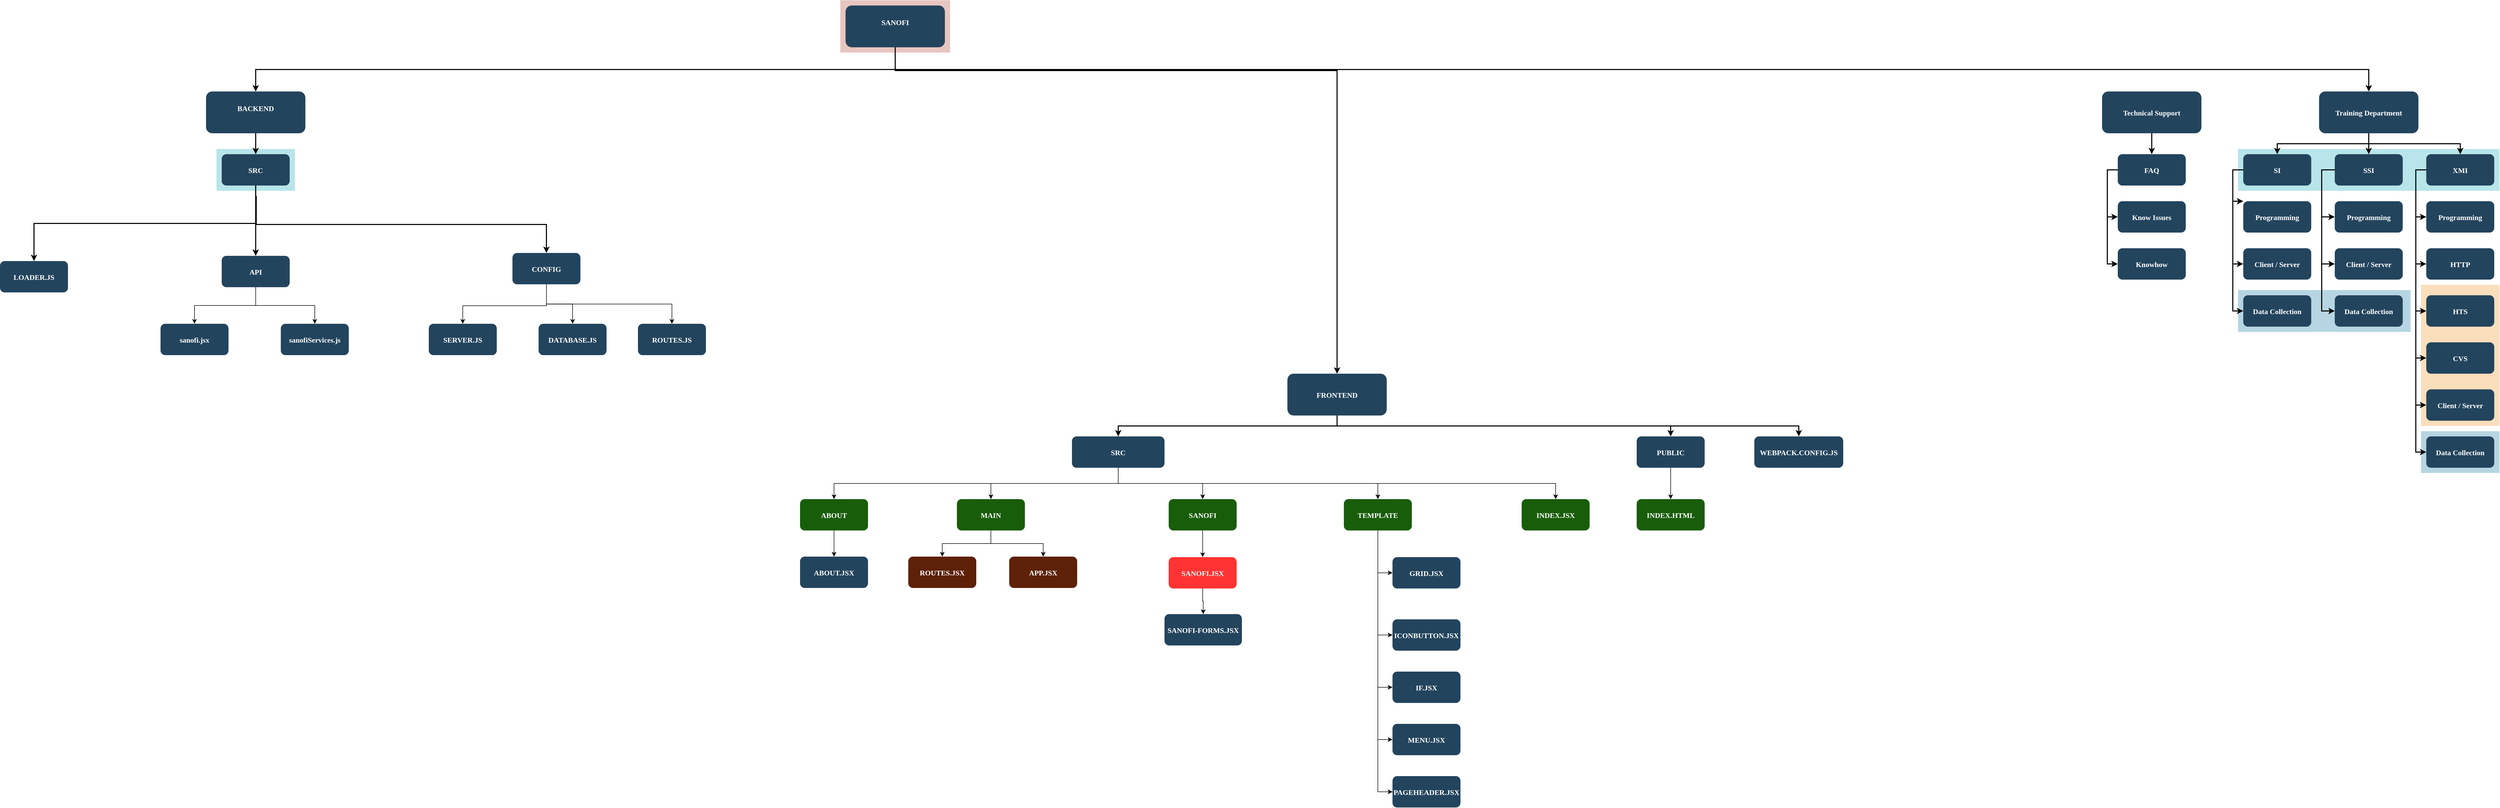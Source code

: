 <mxfile version="17.2.4"><diagram name="Page-1" id="2c0d36ab-eaac-3732-788b-9136903baeff"><mxGraphModel dx="6502.5" dy="2391" grid="1" gridSize="10" guides="1" tooltips="1" connect="1" arrows="1" fold="1" page="1" pageScale="1.5" pageWidth="1169" pageHeight="827" background="none" math="0" shadow="0"><root><mxCell id="0"/><mxCell id="1" parent="0"/><mxCell id="123" value="" style="fillColor=#AE4132;strokeColor=none;opacity=30;" parent="1" vertex="1"><mxGeometry x="747" y="175.5" width="210" height="100.0" as="geometry"/></mxCell><mxCell id="121" value="" style="fillColor=#F2931E;strokeColor=none;opacity=30;" parent="1" vertex="1"><mxGeometry x="3770" y="720" width="150" height="270" as="geometry"/></mxCell><mxCell id="116" value="" style="fillColor=#10739E;strokeColor=none;opacity=30;" parent="1" vertex="1"><mxGeometry x="3770" y="1000.0" width="150" height="80" as="geometry"/></mxCell><mxCell id="115" value="" style="fillColor=#10739E;strokeColor=none;opacity=30;" parent="1" vertex="1"><mxGeometry x="3420" y="730" width="330" height="80" as="geometry"/></mxCell><mxCell id="110" value="" style="fillColor=#12AAB5;strokeColor=none;opacity=30;" parent="1" vertex="1"><mxGeometry x="3420" y="460.0" width="500" height="80" as="geometry"/></mxCell><mxCell id="108" value="" style="fillColor=#12AAB5;strokeColor=none;opacity=30;" parent="1" vertex="1"><mxGeometry x="-446" y="460" width="150" height="80" as="geometry"/></mxCell><mxCell id="2" value="SANOFI&#10;" style="rounded=1;fillColor=#23445D;gradientColor=none;strokeColor=none;fontColor=#FFFFFF;fontStyle=1;fontFamily=Tahoma;fontSize=14" parent="1" vertex="1"><mxGeometry x="757" y="185.5" width="190" height="80" as="geometry"/></mxCell><mxCell id="4" value="Training Department" style="rounded=1;fillColor=#23445D;gradientColor=none;strokeColor=none;fontColor=#FFFFFF;fontStyle=1;fontFamily=Tahoma;fontSize=14" parent="1" vertex="1"><mxGeometry x="3575" y="350" width="190" height="80" as="geometry"/></mxCell><mxCell id="9" value="" style="edgeStyle=elbowEdgeStyle;elbow=vertical;strokeWidth=2;rounded=0" parent="1" source="2" target="4" edge="1"><mxGeometry x="337" y="215.5" width="100" height="100" as="geometry"><mxPoint x="337" y="315.5" as="sourcePoint"/><mxPoint x="437" y="215.5" as="targetPoint"/></mxGeometry></mxCell><mxCell id="10" value="Technical Support" style="rounded=1;fillColor=#23445D;gradientColor=none;strokeColor=none;fontColor=#FFFFFF;fontStyle=1;fontFamily=Tahoma;fontSize=14" parent="1" vertex="1"><mxGeometry x="3160" y="350" width="190" height="80" as="geometry"/></mxCell><mxCell id="12" value="FRONTEND" style="rounded=1;fillColor=#23445D;gradientColor=none;strokeColor=none;fontColor=#FFFFFF;fontStyle=1;fontFamily=Tahoma;fontSize=14" parent="1" vertex="1"><mxGeometry x="1602" y="890" width="190" height="80" as="geometry"/></mxCell><mxCell id="13" value="BACKEND&#10;    " style="rounded=1;fillColor=#23445D;gradientColor=none;strokeColor=none;fontColor=#FFFFFF;fontStyle=1;fontFamily=Tahoma;fontSize=14" parent="1" vertex="1"><mxGeometry x="-466" y="350" width="190" height="80" as="geometry"/></mxCell><mxCell id="14" value="SRC" style="rounded=1;fillColor=#23445D;gradientColor=none;strokeColor=none;fontColor=#FFFFFF;fontStyle=1;fontFamily=Tahoma;fontSize=14" parent="1" vertex="1"><mxGeometry x="-436" y="470" width="130" height="60" as="geometry"/></mxCell><mxCell id="yeuAKgjLrqh65nYf9CL6-150" style="edgeStyle=orthogonalEdgeStyle;rounded=0;orthogonalLoop=1;jettySize=auto;html=1;entryX=0.5;entryY=0;entryDx=0;entryDy=0;" edge="1" parent="1" source="25" target="34"><mxGeometry relative="1" as="geometry"><Array as="points"><mxPoint x="1279" y="1100"/><mxPoint x="1035" y="1100"/></Array></mxGeometry></mxCell><mxCell id="yeuAKgjLrqh65nYf9CL6-154" style="edgeStyle=orthogonalEdgeStyle;rounded=0;orthogonalLoop=1;jettySize=auto;html=1;exitX=0.5;exitY=1;exitDx=0;exitDy=0;" edge="1" parent="1" source="25" target="yeuAKgjLrqh65nYf9CL6-153"><mxGeometry relative="1" as="geometry"/></mxCell><mxCell id="yeuAKgjLrqh65nYf9CL6-158" style="edgeStyle=orthogonalEdgeStyle;rounded=0;orthogonalLoop=1;jettySize=auto;html=1;exitX=0.5;exitY=1;exitDx=0;exitDy=0;entryX=0.5;entryY=0;entryDx=0;entryDy=0;" edge="1" parent="1" source="25" target="yeuAKgjLrqh65nYf9CL6-155"><mxGeometry relative="1" as="geometry"/></mxCell><mxCell id="yeuAKgjLrqh65nYf9CL6-162" style="edgeStyle=orthogonalEdgeStyle;rounded=0;orthogonalLoop=1;jettySize=auto;html=1;exitX=0.5;exitY=1;exitDx=0;exitDy=0;entryX=0.5;entryY=0;entryDx=0;entryDy=0;" edge="1" parent="1" source="25" target="yeuAKgjLrqh65nYf9CL6-159"><mxGeometry relative="1" as="geometry"/></mxCell><mxCell id="yeuAKgjLrqh65nYf9CL6-166" style="edgeStyle=orthogonalEdgeStyle;rounded=0;orthogonalLoop=1;jettySize=auto;html=1;exitX=0.5;exitY=1;exitDx=0;exitDy=0;entryX=0.5;entryY=0;entryDx=0;entryDy=0;" edge="1" parent="1" source="25" target="yeuAKgjLrqh65nYf9CL6-163"><mxGeometry relative="1" as="geometry"/></mxCell><mxCell id="25" value="SRC" style="rounded=1;fillColor=#23445D;gradientColor=none;strokeColor=none;fontColor=#FFFFFF;fontStyle=1;fontFamily=Tahoma;fontSize=14" parent="1" vertex="1"><mxGeometry x="1190" y="1010" width="177" height="60" as="geometry"/></mxCell><mxCell id="yeuAKgjLrqh65nYf9CL6-173" style="edgeStyle=orthogonalEdgeStyle;rounded=0;orthogonalLoop=1;jettySize=auto;html=1;exitX=0.5;exitY=1;exitDx=0;exitDy=0;entryX=0.5;entryY=0;entryDx=0;entryDy=0;" edge="1" parent="1" source="29" target="30"><mxGeometry relative="1" as="geometry"/></mxCell><mxCell id="29" value="PUBLIC" style="rounded=1;fillColor=#23445D;gradientColor=none;strokeColor=none;fontColor=#FFFFFF;fontStyle=1;fontFamily=Tahoma;fontSize=14" parent="1" vertex="1"><mxGeometry x="2270" y="1010" width="130" height="60" as="geometry"/></mxCell><mxCell id="30" value="INDEX.HTML" style="rounded=1;fillColor=#185D0A;gradientColor=none;strokeColor=none;fontColor=#FFFFFF;fontStyle=1;fontFamily=Tahoma;fontSize=14" parent="1" vertex="1"><mxGeometry x="2270" y="1130" width="130" height="60" as="geometry"/></mxCell><mxCell id="33" value="WEBPACK.CONFIG.JS" style="rounded=1;fillColor=#23445D;gradientColor=none;strokeColor=none;fontColor=#FFFFFF;fontStyle=1;fontFamily=Tahoma;fontSize=14" parent="1" vertex="1"><mxGeometry x="2495" y="1010" width="170" height="60" as="geometry"/></mxCell><mxCell id="yeuAKgjLrqh65nYf9CL6-152" style="edgeStyle=orthogonalEdgeStyle;rounded=0;orthogonalLoop=1;jettySize=auto;html=1;exitX=0.5;exitY=1;exitDx=0;exitDy=0;entryX=0.5;entryY=0;entryDx=0;entryDy=0;" edge="1" parent="1" source="34" target="yeuAKgjLrqh65nYf9CL6-151"><mxGeometry relative="1" as="geometry"/></mxCell><mxCell id="yeuAKgjLrqh65nYf9CL6-168" style="edgeStyle=orthogonalEdgeStyle;rounded=0;orthogonalLoop=1;jettySize=auto;html=1;exitX=0.5;exitY=1;exitDx=0;exitDy=0;entryX=0.5;entryY=0;entryDx=0;entryDy=0;" edge="1" parent="1" source="34" target="yeuAKgjLrqh65nYf9CL6-167"><mxGeometry relative="1" as="geometry"/></mxCell><mxCell id="34" value="MAIN" style="rounded=1;fillColor=#185D0A;gradientColor=none;strokeColor=none;fontColor=#FFFFFF;fontStyle=1;fontFamily=Tahoma;fontSize=14" parent="1" vertex="1"><mxGeometry x="970" y="1130" width="130" height="60" as="geometry"/></mxCell><mxCell id="41" value="FAQ" style="rounded=1;fillColor=#23445D;gradientColor=none;strokeColor=none;fontColor=#FFFFFF;fontStyle=1;fontFamily=Tahoma;fontSize=14" parent="1" vertex="1"><mxGeometry x="3190" y="470" width="130" height="60" as="geometry"/></mxCell><mxCell id="42" value="Know Issues" style="rounded=1;fillColor=#23445D;gradientColor=none;strokeColor=none;fontColor=#FFFFFF;fontStyle=1;fontFamily=Tahoma;fontSize=14" parent="1" vertex="1"><mxGeometry x="3190" y="560" width="130" height="60" as="geometry"/></mxCell><mxCell id="43" value="Knowhow" style="rounded=1;fillColor=#23445D;gradientColor=none;strokeColor=none;fontColor=#FFFFFF;fontStyle=1;fontFamily=Tahoma;fontSize=14" parent="1" vertex="1"><mxGeometry x="3190" y="650" width="130" height="60" as="geometry"/></mxCell><mxCell id="44" value="SI" style="rounded=1;fillColor=#23445D;gradientColor=none;strokeColor=none;fontColor=#FFFFFF;fontStyle=1;fontFamily=Tahoma;fontSize=14" parent="1" vertex="1"><mxGeometry x="3430" y="470" width="130" height="60" as="geometry"/></mxCell><mxCell id="45" value="Programming" style="rounded=1;fillColor=#23445D;gradientColor=none;strokeColor=none;fontColor=#FFFFFF;fontStyle=1;fontFamily=Tahoma;fontSize=14" parent="1" vertex="1"><mxGeometry x="3430" y="560" width="130" height="60" as="geometry"/></mxCell><mxCell id="46" value="Client / Server" style="rounded=1;fillColor=#23445D;gradientColor=none;strokeColor=none;fontColor=#FFFFFF;fontStyle=1;fontFamily=Tahoma;fontSize=14" parent="1" vertex="1"><mxGeometry x="3430" y="650" width="130" height="60" as="geometry"/></mxCell><mxCell id="47" value="Data Collection" style="rounded=1;fillColor=#23445D;gradientColor=none;strokeColor=none;fontColor=#FFFFFF;fontStyle=1;fontFamily=Tahoma;fontSize=14" parent="1" vertex="1"><mxGeometry x="3430" y="740.0" width="130" height="60" as="geometry"/></mxCell><mxCell id="48" value="SSI" style="rounded=1;fillColor=#23445D;gradientColor=none;strokeColor=none;fontColor=#FFFFFF;fontStyle=1;fontFamily=Tahoma;fontSize=14" parent="1" vertex="1"><mxGeometry x="3605" y="470" width="130" height="60" as="geometry"/></mxCell><mxCell id="49" value="Programming" style="rounded=1;fillColor=#23445D;gradientColor=none;strokeColor=none;fontColor=#FFFFFF;fontStyle=1;fontFamily=Tahoma;fontSize=14" parent="1" vertex="1"><mxGeometry x="3605" y="560" width="130" height="60" as="geometry"/></mxCell><mxCell id="50" value="Client / Server" style="rounded=1;fillColor=#23445D;gradientColor=none;strokeColor=none;fontColor=#FFFFFF;fontStyle=1;fontFamily=Tahoma;fontSize=14" parent="1" vertex="1"><mxGeometry x="3605" y="650" width="130" height="60" as="geometry"/></mxCell><mxCell id="51" value="Data Collection" style="rounded=1;fillColor=#23445D;gradientColor=none;strokeColor=none;fontColor=#FFFFFF;fontStyle=1;fontFamily=Tahoma;fontSize=14" parent="1" vertex="1"><mxGeometry x="3605" y="740.0" width="130" height="60" as="geometry"/></mxCell><mxCell id="52" value="XMI" style="rounded=1;fillColor=#23445D;gradientColor=none;strokeColor=none;fontColor=#FFFFFF;fontStyle=1;fontFamily=Tahoma;fontSize=14" parent="1" vertex="1"><mxGeometry x="3780" y="470" width="130" height="60" as="geometry"/></mxCell><mxCell id="53" value="Programming" style="rounded=1;fillColor=#23445D;gradientColor=none;strokeColor=none;fontColor=#FFFFFF;fontStyle=1;fontFamily=Tahoma;fontSize=14" parent="1" vertex="1"><mxGeometry x="3780" y="560" width="130" height="60" as="geometry"/></mxCell><mxCell id="54" value="HTTP" style="rounded=1;fillColor=#23445D;gradientColor=none;strokeColor=none;fontColor=#FFFFFF;fontStyle=1;fontFamily=Tahoma;fontSize=14" parent="1" vertex="1"><mxGeometry x="3780" y="650" width="130" height="60" as="geometry"/></mxCell><mxCell id="55" value="HTS" style="rounded=1;fillColor=#23445D;gradientColor=none;strokeColor=none;fontColor=#FFFFFF;fontStyle=1;fontFamily=Tahoma;fontSize=14" parent="1" vertex="1"><mxGeometry x="3780" y="740.0" width="130" height="60" as="geometry"/></mxCell><mxCell id="56" value="CVS" style="rounded=1;fillColor=#23445D;gradientColor=none;strokeColor=none;fontColor=#FFFFFF;fontStyle=1;fontFamily=Tahoma;fontSize=14" parent="1" vertex="1"><mxGeometry x="3780" y="830.0" width="130" height="60" as="geometry"/></mxCell><mxCell id="57" value="Client / Server" style="rounded=1;fillColor=#23445D;gradientColor=none;strokeColor=none;fontColor=#FFFFFF;fontStyle=1;fontFamily=Tahoma;fontSize=14" parent="1" vertex="1"><mxGeometry x="3780" y="920.0" width="130" height="60" as="geometry"/></mxCell><mxCell id="58" value="Data Collection" style="rounded=1;fillColor=#23445D;gradientColor=none;strokeColor=none;fontColor=#FFFFFF;fontStyle=1;fontFamily=Tahoma;fontSize=14" parent="1" vertex="1"><mxGeometry x="3780" y="1010" width="130" height="60" as="geometry"/></mxCell><mxCell id="59" value="" style="edgeStyle=elbowEdgeStyle;elbow=vertical;strokeWidth=2;rounded=0" parent="1" source="2" target="12" edge="1"><mxGeometry x="347" y="225.5" width="100" height="100" as="geometry"><mxPoint x="862.0" y="275.5" as="sourcePoint"/><mxPoint x="1467.0" y="345.5" as="targetPoint"/><Array as="points"><mxPoint x="1340" y="310"/></Array></mxGeometry></mxCell><mxCell id="61" value="" style="edgeStyle=elbowEdgeStyle;elbow=vertical;strokeWidth=2;rounded=0" parent="1" source="2" target="13" edge="1"><mxGeometry x="-23" y="135.5" width="100" height="100" as="geometry"><mxPoint x="-23" y="235.5" as="sourcePoint"/><mxPoint x="77" y="135.5" as="targetPoint"/></mxGeometry></mxCell><mxCell id="62" value="" style="edgeStyle=elbowEdgeStyle;elbow=vertical;strokeWidth=2;rounded=0" parent="1" source="13" target="14" edge="1"><mxGeometry x="-596" y="150" width="100" height="100" as="geometry"><mxPoint x="-596" y="250" as="sourcePoint"/><mxPoint x="-496" y="150" as="targetPoint"/></mxGeometry></mxCell><mxCell id="82" value="" style="edgeStyle=elbowEdgeStyle;elbow=horizontal;strokeWidth=2;rounded=0" parent="1" source="41" target="42" edge="1"><mxGeometry x="2190" y="150" width="100" height="100" as="geometry"><mxPoint x="2190" y="250" as="sourcePoint"/><mxPoint x="2290" y="150" as="targetPoint"/><Array as="points"><mxPoint x="3170" y="550"/></Array></mxGeometry></mxCell><mxCell id="83" value="" style="edgeStyle=elbowEdgeStyle;elbow=horizontal;strokeWidth=2;rounded=0" parent="1" source="41" target="43" edge="1"><mxGeometry x="2190" y="150" width="100" height="100" as="geometry"><mxPoint x="2190" y="250" as="sourcePoint"/><mxPoint x="2290" y="150" as="targetPoint"/><Array as="points"><mxPoint x="3170" y="600"/></Array></mxGeometry></mxCell><mxCell id="84" value="" style="edgeStyle=elbowEdgeStyle;elbow=horizontal;strokeWidth=2;rounded=0" parent="1" source="44" target="45" edge="1"><mxGeometry x="2190" y="150" width="100" height="100" as="geometry"><mxPoint x="2190" y="250" as="sourcePoint"/><mxPoint x="2290" y="150" as="targetPoint"/><Array as="points"><mxPoint x="3410" y="560"/></Array></mxGeometry></mxCell><mxCell id="85" value="" style="edgeStyle=elbowEdgeStyle;elbow=horizontal;strokeWidth=2;rounded=0" parent="1" source="44" target="46" edge="1"><mxGeometry x="2190" y="150" width="100" height="100" as="geometry"><mxPoint x="2190" y="250" as="sourcePoint"/><mxPoint x="2290" y="150" as="targetPoint"/><Array as="points"><mxPoint x="3410" y="590"/></Array></mxGeometry></mxCell><mxCell id="86" value="" style="edgeStyle=elbowEdgeStyle;elbow=horizontal;strokeWidth=2;rounded=0" parent="1" source="44" target="47" edge="1"><mxGeometry x="2190" y="150" width="100" height="100" as="geometry"><mxPoint x="2190" y="250" as="sourcePoint"/><mxPoint x="2290" y="150" as="targetPoint"/><Array as="points"><mxPoint x="3410" y="640"/></Array></mxGeometry></mxCell><mxCell id="87" value="" style="edgeStyle=elbowEdgeStyle;elbow=horizontal;strokeWidth=2;rounded=0" parent="1" source="48" target="49" edge="1"><mxGeometry x="2190" y="150" width="100" height="100" as="geometry"><mxPoint x="2190" y="250" as="sourcePoint"/><mxPoint x="2290" y="150" as="targetPoint"/><Array as="points"><mxPoint x="3580" y="550"/></Array></mxGeometry></mxCell><mxCell id="88" value="" style="edgeStyle=elbowEdgeStyle;elbow=horizontal;strokeWidth=2;rounded=0" parent="1" source="48" target="50" edge="1"><mxGeometry x="2190" y="150" width="100" height="100" as="geometry"><mxPoint x="2190" y="250" as="sourcePoint"/><mxPoint x="2290" y="150" as="targetPoint"/><Array as="points"><mxPoint x="3580" y="610"/></Array></mxGeometry></mxCell><mxCell id="89" value="" style="edgeStyle=elbowEdgeStyle;elbow=horizontal;strokeWidth=2;rounded=0" parent="1" source="48" target="51" edge="1"><mxGeometry x="2190" y="150" width="100" height="100" as="geometry"><mxPoint x="2190" y="250" as="sourcePoint"/><mxPoint x="2290" y="150" as="targetPoint"/><Array as="points"><mxPoint x="3580" y="640"/></Array></mxGeometry></mxCell><mxCell id="90" value="" style="edgeStyle=elbowEdgeStyle;elbow=horizontal;strokeWidth=2;rounded=0" parent="1" source="52" target="53" edge="1"><mxGeometry x="2190" y="150" width="100" height="100" as="geometry"><mxPoint x="2190" y="250" as="sourcePoint"/><mxPoint x="2290" y="150" as="targetPoint"/><Array as="points"><mxPoint x="3760" y="550"/></Array></mxGeometry></mxCell><mxCell id="91" value="" style="edgeStyle=elbowEdgeStyle;elbow=horizontal;strokeWidth=2;rounded=0" parent="1" source="52" target="54" edge="1"><mxGeometry x="2190" y="150" width="100" height="100" as="geometry"><mxPoint x="2190" y="250" as="sourcePoint"/><mxPoint x="2290" y="150" as="targetPoint"/><Array as="points"><mxPoint x="3760" y="590"/></Array></mxGeometry></mxCell><mxCell id="92" value="" style="edgeStyle=elbowEdgeStyle;elbow=horizontal;strokeWidth=2;rounded=0" parent="1" source="52" target="55" edge="1"><mxGeometry x="2190" y="150" width="100" height="100" as="geometry"><mxPoint x="2190" y="250" as="sourcePoint"/><mxPoint x="2290" y="150" as="targetPoint"/><Array as="points"><mxPoint x="3760" y="640"/></Array></mxGeometry></mxCell><mxCell id="93" value="" style="edgeStyle=elbowEdgeStyle;elbow=horizontal;strokeWidth=2;rounded=0" parent="1" source="52" target="56" edge="1"><mxGeometry x="2190" y="150" width="100" height="100" as="geometry"><mxPoint x="2190" y="250" as="sourcePoint"/><mxPoint x="2290" y="150" as="targetPoint"/><Array as="points"><mxPoint x="3760" y="690"/></Array></mxGeometry></mxCell><mxCell id="94" value="" style="edgeStyle=elbowEdgeStyle;elbow=horizontal;strokeWidth=2;rounded=0" parent="1" source="52" target="57" edge="1"><mxGeometry x="2190" y="150" width="100" height="100" as="geometry"><mxPoint x="2190" y="250" as="sourcePoint"/><mxPoint x="2290" y="150" as="targetPoint"/><Array as="points"><mxPoint x="3760" y="740"/></Array></mxGeometry></mxCell><mxCell id="95" value="" style="edgeStyle=elbowEdgeStyle;elbow=horizontal;strokeWidth=2;rounded=0" parent="1" source="52" target="58" edge="1"><mxGeometry x="2190" y="150" width="100" height="100" as="geometry"><mxPoint x="2190" y="250" as="sourcePoint"/><mxPoint x="2290" y="150" as="targetPoint"/><Array as="points"><mxPoint x="3760" y="780"/></Array></mxGeometry></mxCell><mxCell id="100" value="" style="edgeStyle=elbowEdgeStyle;elbow=vertical;strokeWidth=2;rounded=0" parent="1" source="12" target="25" edge="1"><mxGeometry x="1017" y="690" width="100" height="100" as="geometry"><mxPoint x="1017" y="790" as="sourcePoint"/><mxPoint x="1117" y="690" as="targetPoint"/></mxGeometry></mxCell><mxCell id="101" value="" style="edgeStyle=elbowEdgeStyle;elbow=vertical;strokeWidth=2;rounded=0" parent="1" source="12" target="29" edge="1"><mxGeometry x="1017" y="690" width="100" height="100" as="geometry"><mxPoint x="1017" y="790" as="sourcePoint"/><mxPoint x="1117" y="690" as="targetPoint"/></mxGeometry></mxCell><mxCell id="102" value="" style="edgeStyle=elbowEdgeStyle;elbow=vertical;strokeWidth=2;rounded=0" parent="1" source="12" target="33" edge="1"><mxGeometry x="1017" y="690" width="100" height="100" as="geometry"><mxPoint x="1017" y="790" as="sourcePoint"/><mxPoint x="1117" y="690" as="targetPoint"/></mxGeometry></mxCell><mxCell id="103" value="" style="edgeStyle=elbowEdgeStyle;elbow=vertical;strokeWidth=2;rounded=0" parent="1" source="10" target="41" edge="1"><mxGeometry x="2190" y="150" width="100" height="100" as="geometry"><mxPoint x="2190" y="250" as="sourcePoint"/><mxPoint x="2290" y="150" as="targetPoint"/></mxGeometry></mxCell><mxCell id="104" value="" style="edgeStyle=elbowEdgeStyle;elbow=vertical;strokeWidth=2;rounded=0" parent="1" source="4" target="48" edge="1"><mxGeometry x="2190" y="150" width="100" height="100" as="geometry"><mxPoint x="2190" y="250" as="sourcePoint"/><mxPoint x="2290" y="150" as="targetPoint"/></mxGeometry></mxCell><mxCell id="105" value="" style="edgeStyle=elbowEdgeStyle;elbow=vertical;strokeWidth=2;rounded=0" parent="1" source="4" target="44" edge="1"><mxGeometry x="2190" y="150" width="100" height="100" as="geometry"><mxPoint x="2190" y="250" as="sourcePoint"/><mxPoint x="2290" y="150" as="targetPoint"/></mxGeometry></mxCell><mxCell id="106" value="" style="edgeStyle=elbowEdgeStyle;elbow=vertical;strokeWidth=2;rounded=0" parent="1" source="4" target="52" edge="1"><mxGeometry x="2190" y="150" width="100" height="100" as="geometry"><mxPoint x="2190" y="250" as="sourcePoint"/><mxPoint x="2290" y="150" as="targetPoint"/></mxGeometry></mxCell><mxCell id="107" value="" style="edgeStyle=elbowEdgeStyle;elbow=vertical;rounded=0;strokeWidth=2;entryX=0.5;entryY=0;entryDx=0;entryDy=0;" parent="1" source="14" target="yeuAKgjLrqh65nYf9CL6-129" edge="1"><mxGeometry x="-163" y="150" width="100" height="100" as="geometry"><mxPoint x="-163" y="250" as="sourcePoint"/><mxPoint x="-18" y="594.5" as="targetPoint"/></mxGeometry></mxCell><mxCell id="yeuAKgjLrqh65nYf9CL6-129" value="LOADER.JS" style="rounded=1;fillColor=#23445D;gradientColor=none;strokeColor=none;fontColor=#FFFFFF;fontStyle=1;fontFamily=Tahoma;fontSize=14" vertex="1" parent="1"><mxGeometry x="-860" y="674.5" width="130" height="60" as="geometry"/></mxCell><mxCell id="yeuAKgjLrqh65nYf9CL6-141" value="" style="edgeStyle=orthogonalEdgeStyle;rounded=0;orthogonalLoop=1;jettySize=auto;html=1;" edge="1" parent="1" source="yeuAKgjLrqh65nYf9CL6-131" target="yeuAKgjLrqh65nYf9CL6-134"><mxGeometry relative="1" as="geometry"/></mxCell><mxCell id="yeuAKgjLrqh65nYf9CL6-142" style="edgeStyle=orthogonalEdgeStyle;rounded=0;orthogonalLoop=1;jettySize=auto;html=1;entryX=0.5;entryY=0;entryDx=0;entryDy=0;" edge="1" parent="1" source="yeuAKgjLrqh65nYf9CL6-131" target="yeuAKgjLrqh65nYf9CL6-133"><mxGeometry relative="1" as="geometry"/></mxCell><mxCell id="yeuAKgjLrqh65nYf9CL6-131" value="API" style="rounded=1;fillColor=#23445D;gradientColor=none;strokeColor=none;fontColor=#FFFFFF;fontStyle=1;fontFamily=Tahoma;fontSize=14" vertex="1" parent="1"><mxGeometry x="-436" y="664.5" width="130" height="60" as="geometry"/></mxCell><mxCell id="yeuAKgjLrqh65nYf9CL6-145" style="edgeStyle=orthogonalEdgeStyle;rounded=0;orthogonalLoop=1;jettySize=auto;html=1;entryX=0.5;entryY=0;entryDx=0;entryDy=0;" edge="1" parent="1" source="yeuAKgjLrqh65nYf9CL6-132" target="yeuAKgjLrqh65nYf9CL6-144"><mxGeometry relative="1" as="geometry"><Array as="points"><mxPoint x="185" y="760"/><mxPoint x="25" y="760"/></Array></mxGeometry></mxCell><mxCell id="yeuAKgjLrqh65nYf9CL6-146" style="edgeStyle=orthogonalEdgeStyle;rounded=0;orthogonalLoop=1;jettySize=auto;html=1;exitX=0.5;exitY=1;exitDx=0;exitDy=0;entryX=0.5;entryY=0;entryDx=0;entryDy=0;" edge="1" parent="1" source="yeuAKgjLrqh65nYf9CL6-132" target="yeuAKgjLrqh65nYf9CL6-135"><mxGeometry relative="1" as="geometry"/></mxCell><mxCell id="yeuAKgjLrqh65nYf9CL6-148" style="edgeStyle=orthogonalEdgeStyle;rounded=0;orthogonalLoop=1;jettySize=auto;html=1;exitX=0.5;exitY=1;exitDx=0;exitDy=0;" edge="1" parent="1" source="yeuAKgjLrqh65nYf9CL6-132" target="yeuAKgjLrqh65nYf9CL6-147"><mxGeometry relative="1" as="geometry"/></mxCell><mxCell id="yeuAKgjLrqh65nYf9CL6-132" value="CONFIG" style="rounded=1;fillColor=#23445D;gradientColor=none;strokeColor=none;fontColor=#FFFFFF;fontStyle=1;fontFamily=Tahoma;fontSize=14" vertex="1" parent="1"><mxGeometry x="120" y="659" width="130" height="60" as="geometry"/></mxCell><mxCell id="yeuAKgjLrqh65nYf9CL6-133" value="sanofi.jsx" style="rounded=1;fillColor=#23445D;gradientColor=none;strokeColor=none;fontColor=#FFFFFF;fontStyle=1;fontFamily=Tahoma;fontSize=14" vertex="1" parent="1"><mxGeometry x="-553" y="794.5" width="130" height="60" as="geometry"/></mxCell><mxCell id="yeuAKgjLrqh65nYf9CL6-134" value="sanofiServices.js" style="rounded=1;fillColor=#23445D;gradientColor=none;strokeColor=none;fontColor=#FFFFFF;fontStyle=1;fontFamily=Tahoma;fontSize=14" vertex="1" parent="1"><mxGeometry x="-323" y="794.5" width="130" height="60" as="geometry"/></mxCell><mxCell id="yeuAKgjLrqh65nYf9CL6-135" value="DATABASE.JS" style="rounded=1;fillColor=#23445D;gradientColor=none;strokeColor=none;fontColor=#FFFFFF;fontStyle=1;fontFamily=Tahoma;fontSize=14" vertex="1" parent="1"><mxGeometry x="170" y="794.5" width="130" height="60" as="geometry"/></mxCell><mxCell id="yeuAKgjLrqh65nYf9CL6-138" value="" style="edgeStyle=elbowEdgeStyle;elbow=vertical;rounded=0;strokeWidth=2;entryX=0.5;entryY=0;entryDx=0;entryDy=0;exitX=0.5;exitY=1;exitDx=0;exitDy=0;" edge="1" parent="1" source="108" target="yeuAKgjLrqh65nYf9CL6-131"><mxGeometry x="-153" y="160" width="100" height="100" as="geometry"><mxPoint x="-8" y="540" as="sourcePoint"/><mxPoint x="-375" y="684.5" as="targetPoint"/></mxGeometry></mxCell><mxCell id="yeuAKgjLrqh65nYf9CL6-139" value="" style="edgeStyle=elbowEdgeStyle;elbow=vertical;rounded=0;strokeWidth=2;entryX=0.5;entryY=0;entryDx=0;entryDy=0;" edge="1" parent="1" target="yeuAKgjLrqh65nYf9CL6-132"><mxGeometry x="-143" y="170" width="100" height="100" as="geometry"><mxPoint x="-370" y="550" as="sourcePoint"/><mxPoint x="-8" y="680" as="targetPoint"/><Array as="points"><mxPoint x="190" y="604.5"/></Array></mxGeometry></mxCell><mxCell id="yeuAKgjLrqh65nYf9CL6-144" value="SERVER.JS" style="rounded=1;fillColor=#23445D;gradientColor=none;strokeColor=none;fontColor=#FFFFFF;fontStyle=1;fontFamily=Tahoma;fontSize=14" vertex="1" parent="1"><mxGeometry x="-40" y="794.5" width="130" height="60" as="geometry"/></mxCell><mxCell id="yeuAKgjLrqh65nYf9CL6-147" value="ROUTES.JS" style="rounded=1;fillColor=#23445D;gradientColor=none;strokeColor=none;fontColor=#FFFFFF;fontStyle=1;fontFamily=Tahoma;fontSize=14" vertex="1" parent="1"><mxGeometry x="360" y="794.5" width="130" height="60" as="geometry"/></mxCell><mxCell id="yeuAKgjLrqh65nYf9CL6-151" value="APP.JSX" style="rounded=1;fillColor=#5D2107;gradientColor=none;strokeColor=none;fontColor=#FFFFFF;fontStyle=1;fontFamily=Tahoma;fontSize=14" vertex="1" parent="1"><mxGeometry x="1070" y="1240" width="130" height="60" as="geometry"/></mxCell><mxCell id="yeuAKgjLrqh65nYf9CL6-153" value="INDEX.JSX" style="rounded=1;fillColor=#185D0A;gradientColor=none;strokeColor=none;fontColor=#FFFFFF;fontStyle=1;fontFamily=Tahoma;fontSize=14" vertex="1" parent="1"><mxGeometry x="2050" y="1130" width="130" height="60" as="geometry"/></mxCell><mxCell id="yeuAKgjLrqh65nYf9CL6-174" style="edgeStyle=orthogonalEdgeStyle;rounded=0;orthogonalLoop=1;jettySize=auto;html=1;exitX=0.5;exitY=1;exitDx=0;exitDy=0;entryX=0.5;entryY=0;entryDx=0;entryDy=0;" edge="1" parent="1" source="yeuAKgjLrqh65nYf9CL6-155" target="yeuAKgjLrqh65nYf9CL6-156"><mxGeometry relative="1" as="geometry"/></mxCell><mxCell id="yeuAKgjLrqh65nYf9CL6-155" value="SANOFI" style="rounded=1;fillColor=#185D0A;gradientColor=none;strokeColor=none;fontColor=#FFFFFF;fontStyle=1;fontFamily=Tahoma;fontSize=14" vertex="1" parent="1"><mxGeometry x="1375" y="1130" width="130" height="60" as="geometry"/></mxCell><mxCell id="yeuAKgjLrqh65nYf9CL6-187" style="edgeStyle=orthogonalEdgeStyle;rounded=0;orthogonalLoop=1;jettySize=auto;html=1;exitX=0.5;exitY=1;exitDx=0;exitDy=0;entryX=0.5;entryY=0;entryDx=0;entryDy=0;" edge="1" parent="1" source="yeuAKgjLrqh65nYf9CL6-156" target="yeuAKgjLrqh65nYf9CL6-171"><mxGeometry relative="1" as="geometry"/></mxCell><mxCell id="yeuAKgjLrqh65nYf9CL6-156" value="SANOFI.JSX" style="rounded=1;fillColor=#FF3333;gradientColor=none;strokeColor=none;fontColor=#FFFFFF;fontStyle=1;fontFamily=Tahoma;fontSize=14" vertex="1" parent="1"><mxGeometry x="1375" y="1241" width="130" height="60" as="geometry"/></mxCell><mxCell id="yeuAKgjLrqh65nYf9CL6-161" style="edgeStyle=orthogonalEdgeStyle;rounded=0;orthogonalLoop=1;jettySize=auto;html=1;exitX=0.5;exitY=1;exitDx=0;exitDy=0;entryX=0.5;entryY=0;entryDx=0;entryDy=0;" edge="1" parent="1" source="yeuAKgjLrqh65nYf9CL6-159" target="yeuAKgjLrqh65nYf9CL6-160"><mxGeometry relative="1" as="geometry"/></mxCell><mxCell id="yeuAKgjLrqh65nYf9CL6-159" value="ABOUT" style="rounded=1;fillColor=#185D0A;gradientColor=none;strokeColor=none;fontColor=#FFFFFF;fontStyle=1;fontFamily=Tahoma;fontSize=14" vertex="1" parent="1"><mxGeometry x="670" y="1130" width="130" height="60" as="geometry"/></mxCell><mxCell id="yeuAKgjLrqh65nYf9CL6-160" value="ABOUT.JSX" style="rounded=1;fillColor=#23445D;gradientColor=none;strokeColor=none;fontColor=#FFFFFF;fontStyle=1;fontFamily=Tahoma;fontSize=14" vertex="1" parent="1"><mxGeometry x="670" y="1240" width="130" height="60" as="geometry"/></mxCell><mxCell id="yeuAKgjLrqh65nYf9CL6-175" style="edgeStyle=orthogonalEdgeStyle;rounded=0;orthogonalLoop=1;jettySize=auto;html=1;exitX=0.5;exitY=1;exitDx=0;exitDy=0;entryX=0;entryY=0.5;entryDx=0;entryDy=0;" edge="1" parent="1" source="yeuAKgjLrqh65nYf9CL6-163" target="yeuAKgjLrqh65nYf9CL6-164"><mxGeometry relative="1" as="geometry"/></mxCell><mxCell id="yeuAKgjLrqh65nYf9CL6-176" style="edgeStyle=orthogonalEdgeStyle;rounded=0;orthogonalLoop=1;jettySize=auto;html=1;exitX=0.5;exitY=1;exitDx=0;exitDy=0;entryX=0;entryY=0.5;entryDx=0;entryDy=0;" edge="1" parent="1" source="yeuAKgjLrqh65nYf9CL6-163" target="yeuAKgjLrqh65nYf9CL6-169"><mxGeometry relative="1" as="geometry"/></mxCell><mxCell id="yeuAKgjLrqh65nYf9CL6-183" style="edgeStyle=orthogonalEdgeStyle;rounded=0;orthogonalLoop=1;jettySize=auto;html=1;exitX=0.5;exitY=1;exitDx=0;exitDy=0;entryX=0;entryY=0.5;entryDx=0;entryDy=0;" edge="1" parent="1" source="yeuAKgjLrqh65nYf9CL6-163" target="yeuAKgjLrqh65nYf9CL6-179"><mxGeometry relative="1" as="geometry"/></mxCell><mxCell id="yeuAKgjLrqh65nYf9CL6-184" style="edgeStyle=orthogonalEdgeStyle;rounded=0;orthogonalLoop=1;jettySize=auto;html=1;exitX=0.5;exitY=1;exitDx=0;exitDy=0;entryX=0;entryY=0.5;entryDx=0;entryDy=0;" edge="1" parent="1" source="yeuAKgjLrqh65nYf9CL6-163" target="yeuAKgjLrqh65nYf9CL6-180"><mxGeometry relative="1" as="geometry"/></mxCell><mxCell id="yeuAKgjLrqh65nYf9CL6-185" style="edgeStyle=orthogonalEdgeStyle;rounded=0;orthogonalLoop=1;jettySize=auto;html=1;exitX=0.5;exitY=1;exitDx=0;exitDy=0;entryX=0;entryY=0.5;entryDx=0;entryDy=0;" edge="1" parent="1" source="yeuAKgjLrqh65nYf9CL6-163" target="yeuAKgjLrqh65nYf9CL6-181"><mxGeometry relative="1" as="geometry"/></mxCell><mxCell id="yeuAKgjLrqh65nYf9CL6-163" value="TEMPLATE" style="rounded=1;fillColor=#185D0A;gradientColor=none;strokeColor=none;fontColor=#FFFFFF;fontStyle=1;fontFamily=Tahoma;fontSize=14" vertex="1" parent="1"><mxGeometry x="1710" y="1130" width="130" height="60" as="geometry"/></mxCell><mxCell id="yeuAKgjLrqh65nYf9CL6-164" value="MENU.JSX" style="rounded=1;fillColor=#23445D;gradientColor=none;strokeColor=none;fontColor=#FFFFFF;fontStyle=1;fontFamily=Tahoma;fontSize=14" vertex="1" parent="1"><mxGeometry x="1803" y="1560" width="130" height="60" as="geometry"/></mxCell><mxCell id="yeuAKgjLrqh65nYf9CL6-167" value="ROUTES.JSX" style="rounded=1;fillColor=#5D2107;gradientColor=none;strokeColor=none;fontColor=#FFFFFF;fontStyle=1;fontFamily=Tahoma;fontSize=14" vertex="1" parent="1"><mxGeometry x="877" y="1240" width="130" height="60" as="geometry"/></mxCell><mxCell id="yeuAKgjLrqh65nYf9CL6-169" value="PAGEHEADER.JSX" style="rounded=1;fillColor=#23445D;gradientColor=none;strokeColor=none;fontColor=#FFFFFF;fontStyle=1;fontFamily=Tahoma;fontSize=14" vertex="1" parent="1"><mxGeometry x="1803" y="1660" width="130" height="60" as="geometry"/></mxCell><mxCell id="yeuAKgjLrqh65nYf9CL6-171" value="SANOFI-FORMS.JSX" style="rounded=1;fillColor=#23445D;gradientColor=none;strokeColor=none;fontColor=#FFFFFF;fontStyle=1;fontFamily=Tahoma;fontSize=14" vertex="1" parent="1"><mxGeometry x="1367" y="1350" width="148" height="60" as="geometry"/></mxCell><mxCell id="yeuAKgjLrqh65nYf9CL6-179" value="GRID.JSX" style="rounded=1;fillColor=#23445D;gradientColor=none;strokeColor=none;fontColor=#FFFFFF;fontStyle=1;fontFamily=Tahoma;fontSize=14" vertex="1" parent="1"><mxGeometry x="1803" y="1241" width="130" height="60" as="geometry"/></mxCell><mxCell id="yeuAKgjLrqh65nYf9CL6-180" value="ICONBUTTON.JSX" style="rounded=1;fillColor=#23445D;gradientColor=none;strokeColor=none;fontColor=#FFFFFF;fontStyle=1;fontFamily=Tahoma;fontSize=14" vertex="1" parent="1"><mxGeometry x="1803" y="1360" width="130" height="60" as="geometry"/></mxCell><mxCell id="yeuAKgjLrqh65nYf9CL6-181" value="IF.JSX" style="rounded=1;fillColor=#23445D;gradientColor=none;strokeColor=none;fontColor=#FFFFFF;fontStyle=1;fontFamily=Tahoma;fontSize=14" vertex="1" parent="1"><mxGeometry x="1803" y="1460" width="130" height="60" as="geometry"/></mxCell></root></mxGraphModel></diagram></mxfile>